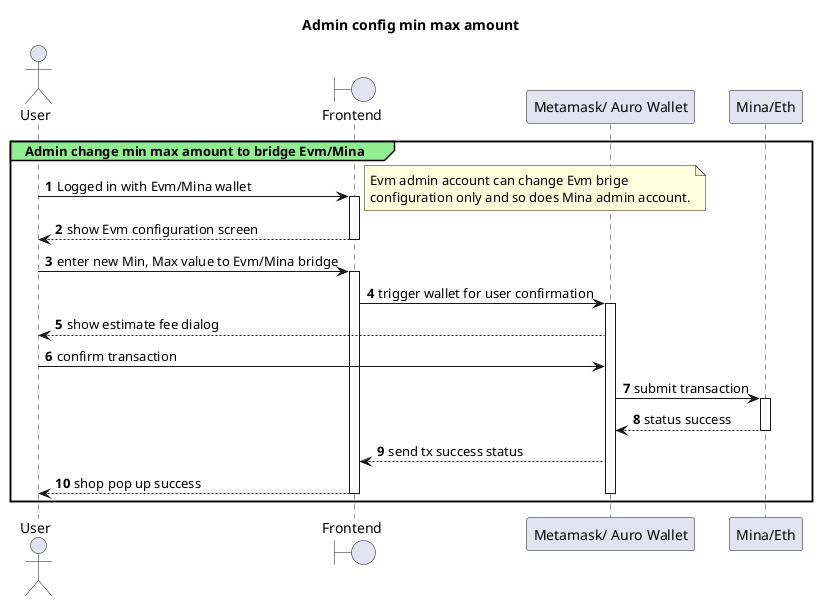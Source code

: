 @startuml 1
title Admin config min max amount
actor User
boundary fe as "Frontend"
participant wallet as "Metamask/ Auro Wallet"
participant network as "Mina/Eth"
autonumber
group#LightGreen Admin change min max amount to bridge Evm/Mina

    User -> fe : Logged in with Evm/Mina wallet
    note right
        Evm admin account can change Evm brige
        configuration only and so does Mina admin account.
    end note
    activate fe
    fe --> User : show Evm configuration screen
    deactivate fe
    User -> fe : enter new Min, Max value to Evm/Mina bridge
    activate fe
    fe -> wallet: trigger wallet for user confirmation
    activate wallet
    wallet --> User: show estimate fee dialog
    User -> wallet: confirm transaction
    wallet -> network: submit transaction
    activate network
    network --> wallet: status success
    deactivate network
    wallet --> fe: send tx success status
    fe --> User: shop pop up success
    deactivate fe
    deactivate wallet
end

@enduml

